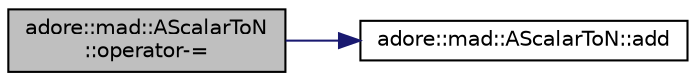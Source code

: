 digraph "adore::mad::AScalarToN::operator-="
{
 // LATEX_PDF_SIZE
  edge [fontname="Helvetica",fontsize="10",labelfontname="Helvetica",labelfontsize="10"];
  node [fontname="Helvetica",fontsize="10",shape=record];
  rankdir="LR";
  Node1 [label="adore::mad::AScalarToN\l::operator-=",height=0.2,width=0.4,color="black", fillcolor="grey75", style="filled", fontcolor="black",tooltip=" "];
  Node1 -> Node2 [color="midnightblue",fontsize="10",style="solid",fontname="Helvetica"];
  Node2 [label="adore::mad::AScalarToN::add",height=0.2,width=0.4,color="black", fillcolor="white", style="filled",URL="$classadore_1_1mad_1_1AScalarToN.html#a879b0f1ba61df1286cab4ece062da9c9",tooltip=" "];
}

